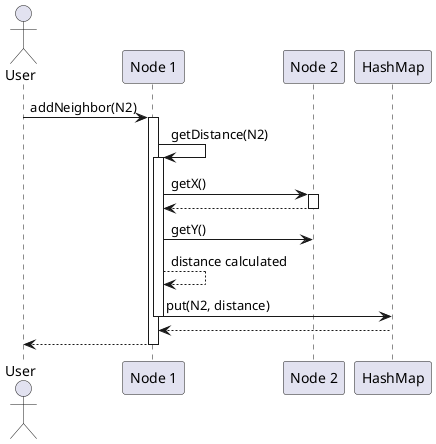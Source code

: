 @startuml
actor User
participant "Node 1" as N1
participant "Node 2" as N2
participant "HashMap" as HM

User -> N1 : addNeighbor(N2)
activate N1
N1 -> N1 : getDistance(N2)
activate N1
N1 -> N2 : getX()
activate N2
N2 --> N1
deactivate N2
N1 -> N2 : getY()
N1 --> N1 : distance calculated
N1 -> HM : put(N2, distance)
deactivate N1
HM --> N1
N1 --> User
deactivate N1
@enduml
